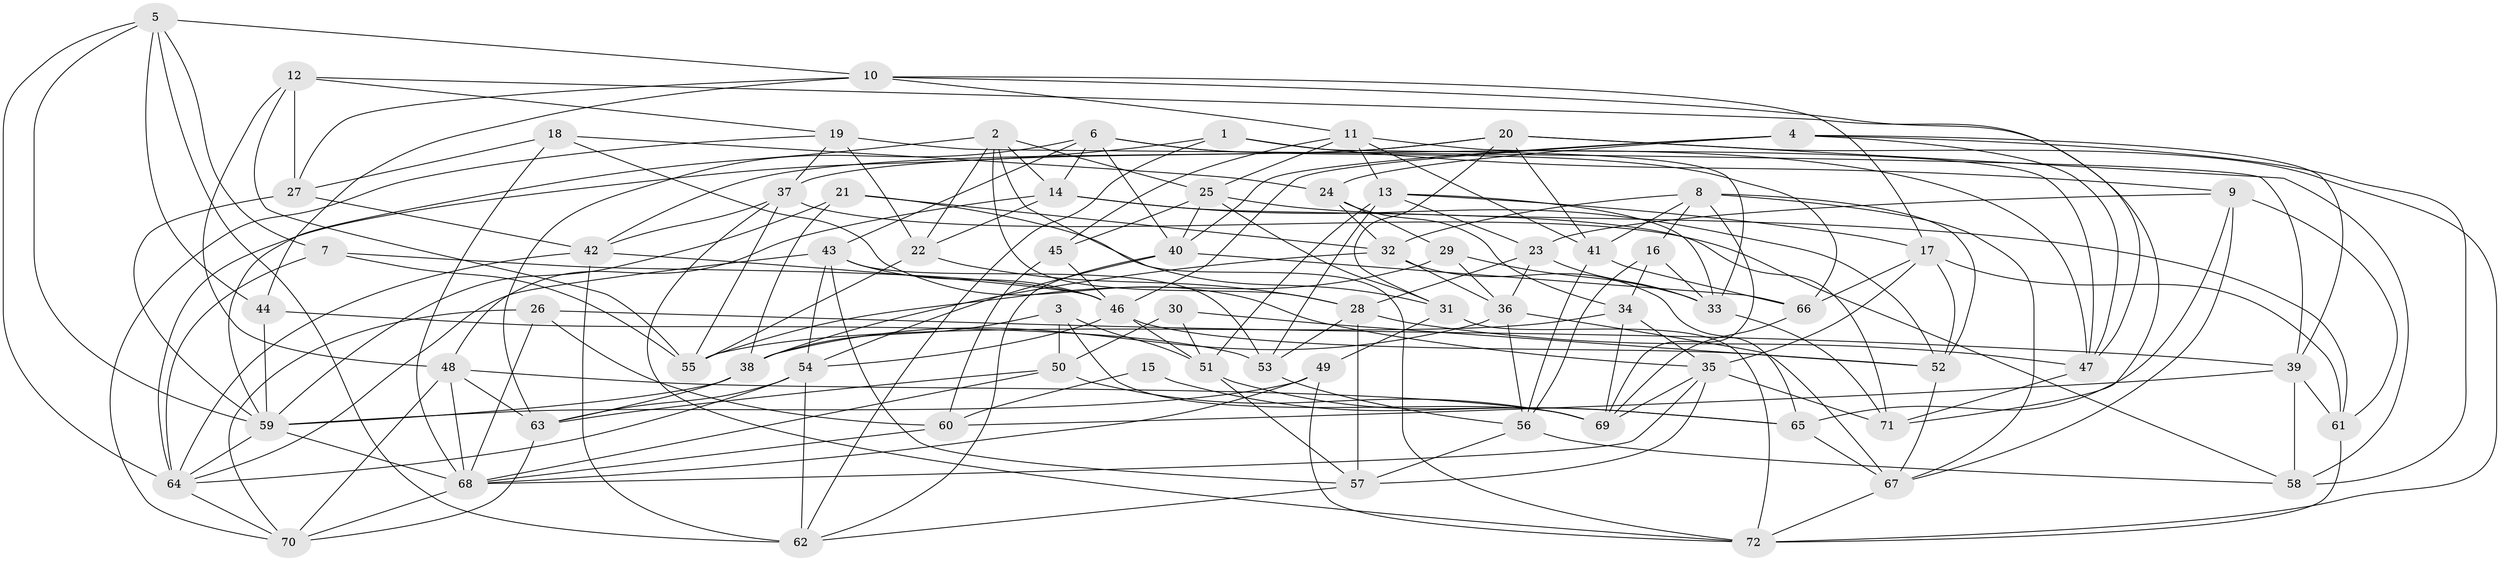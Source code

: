 // original degree distribution, {4: 1.0}
// Generated by graph-tools (version 1.1) at 2025/03/03/09/25 03:03:03]
// undirected, 72 vertices, 199 edges
graph export_dot {
graph [start="1"]
  node [color=gray90,style=filled];
  1;
  2;
  3;
  4;
  5;
  6;
  7;
  8;
  9;
  10;
  11;
  12;
  13;
  14;
  15;
  16;
  17;
  18;
  19;
  20;
  21;
  22;
  23;
  24;
  25;
  26;
  27;
  28;
  29;
  30;
  31;
  32;
  33;
  34;
  35;
  36;
  37;
  38;
  39;
  40;
  41;
  42;
  43;
  44;
  45;
  46;
  47;
  48;
  49;
  50;
  51;
  52;
  53;
  54;
  55;
  56;
  57;
  58;
  59;
  60;
  61;
  62;
  63;
  64;
  65;
  66;
  67;
  68;
  69;
  70;
  71;
  72;
  1 -- 9 [weight=1.0];
  1 -- 33 [weight=1.0];
  1 -- 62 [weight=1.0];
  1 -- 64 [weight=1.0];
  2 -- 14 [weight=1.0];
  2 -- 22 [weight=1.0];
  2 -- 25 [weight=1.0];
  2 -- 28 [weight=1.0];
  2 -- 59 [weight=1.0];
  2 -- 72 [weight=1.0];
  3 -- 38 [weight=1.0];
  3 -- 50 [weight=1.0];
  3 -- 51 [weight=1.0];
  3 -- 69 [weight=1.0];
  4 -- 24 [weight=1.0];
  4 -- 39 [weight=1.0];
  4 -- 40 [weight=1.0];
  4 -- 46 [weight=1.0];
  4 -- 47 [weight=1.0];
  4 -- 58 [weight=1.0];
  5 -- 7 [weight=1.0];
  5 -- 10 [weight=1.0];
  5 -- 44 [weight=1.0];
  5 -- 59 [weight=1.0];
  5 -- 62 [weight=1.0];
  5 -- 64 [weight=1.0];
  6 -- 14 [weight=1.0];
  6 -- 40 [weight=1.0];
  6 -- 43 [weight=1.0];
  6 -- 47 [weight=1.0];
  6 -- 63 [weight=1.0];
  6 -- 66 [weight=1.0];
  7 -- 46 [weight=1.0];
  7 -- 55 [weight=1.0];
  7 -- 64 [weight=1.0];
  8 -- 16 [weight=1.0];
  8 -- 32 [weight=1.0];
  8 -- 41 [weight=1.0];
  8 -- 52 [weight=1.0];
  8 -- 67 [weight=1.0];
  8 -- 69 [weight=1.0];
  9 -- 23 [weight=2.0];
  9 -- 61 [weight=1.0];
  9 -- 65 [weight=1.0];
  9 -- 67 [weight=1.0];
  10 -- 11 [weight=1.0];
  10 -- 17 [weight=1.0];
  10 -- 27 [weight=1.0];
  10 -- 44 [weight=1.0];
  10 -- 47 [weight=1.0];
  11 -- 13 [weight=1.0];
  11 -- 25 [weight=1.0];
  11 -- 41 [weight=1.0];
  11 -- 45 [weight=1.0];
  11 -- 47 [weight=1.0];
  12 -- 19 [weight=1.0];
  12 -- 27 [weight=2.0];
  12 -- 48 [weight=1.0];
  12 -- 55 [weight=1.0];
  12 -- 71 [weight=1.0];
  13 -- 17 [weight=1.0];
  13 -- 23 [weight=1.0];
  13 -- 33 [weight=1.0];
  13 -- 51 [weight=1.0];
  13 -- 53 [weight=1.0];
  14 -- 22 [weight=1.0];
  14 -- 48 [weight=1.0];
  14 -- 52 [weight=1.0];
  14 -- 71 [weight=1.0];
  15 -- 60 [weight=2.0];
  15 -- 65 [weight=2.0];
  16 -- 33 [weight=1.0];
  16 -- 34 [weight=1.0];
  16 -- 56 [weight=1.0];
  17 -- 35 [weight=1.0];
  17 -- 52 [weight=1.0];
  17 -- 61 [weight=1.0];
  17 -- 66 [weight=1.0];
  18 -- 24 [weight=2.0];
  18 -- 27 [weight=1.0];
  18 -- 35 [weight=1.0];
  18 -- 68 [weight=2.0];
  19 -- 22 [weight=2.0];
  19 -- 37 [weight=1.0];
  19 -- 39 [weight=1.0];
  19 -- 70 [weight=1.0];
  20 -- 31 [weight=1.0];
  20 -- 37 [weight=1.0];
  20 -- 41 [weight=1.0];
  20 -- 42 [weight=1.0];
  20 -- 58 [weight=1.0];
  20 -- 72 [weight=1.0];
  21 -- 31 [weight=1.0];
  21 -- 32 [weight=1.0];
  21 -- 38 [weight=1.0];
  21 -- 59 [weight=1.0];
  22 -- 28 [weight=1.0];
  22 -- 55 [weight=1.0];
  23 -- 28 [weight=1.0];
  23 -- 33 [weight=1.0];
  23 -- 36 [weight=1.0];
  24 -- 29 [weight=1.0];
  24 -- 32 [weight=1.0];
  24 -- 34 [weight=1.0];
  25 -- 31 [weight=1.0];
  25 -- 40 [weight=1.0];
  25 -- 45 [weight=1.0];
  25 -- 61 [weight=1.0];
  26 -- 39 [weight=1.0];
  26 -- 60 [weight=1.0];
  26 -- 68 [weight=1.0];
  26 -- 70 [weight=1.0];
  27 -- 42 [weight=1.0];
  27 -- 59 [weight=1.0];
  28 -- 47 [weight=1.0];
  28 -- 53 [weight=1.0];
  28 -- 57 [weight=1.0];
  29 -- 33 [weight=1.0];
  29 -- 36 [weight=1.0];
  29 -- 55 [weight=1.0];
  30 -- 50 [weight=2.0];
  30 -- 51 [weight=1.0];
  30 -- 52 [weight=1.0];
  31 -- 49 [weight=1.0];
  31 -- 72 [weight=2.0];
  32 -- 36 [weight=1.0];
  32 -- 38 [weight=1.0];
  32 -- 65 [weight=1.0];
  33 -- 71 [weight=1.0];
  34 -- 35 [weight=1.0];
  34 -- 55 [weight=1.0];
  34 -- 69 [weight=2.0];
  35 -- 57 [weight=1.0];
  35 -- 68 [weight=1.0];
  35 -- 69 [weight=1.0];
  35 -- 71 [weight=2.0];
  36 -- 38 [weight=1.0];
  36 -- 56 [weight=1.0];
  36 -- 67 [weight=1.0];
  37 -- 42 [weight=1.0];
  37 -- 55 [weight=1.0];
  37 -- 58 [weight=1.0];
  37 -- 72 [weight=1.0];
  38 -- 59 [weight=1.0];
  38 -- 63 [weight=1.0];
  39 -- 58 [weight=2.0];
  39 -- 60 [weight=1.0];
  39 -- 61 [weight=2.0];
  40 -- 54 [weight=1.0];
  40 -- 62 [weight=1.0];
  40 -- 66 [weight=1.0];
  41 -- 56 [weight=1.0];
  41 -- 66 [weight=2.0];
  42 -- 46 [weight=1.0];
  42 -- 62 [weight=1.0];
  42 -- 64 [weight=1.0];
  43 -- 46 [weight=1.0];
  43 -- 53 [weight=1.0];
  43 -- 54 [weight=1.0];
  43 -- 57 [weight=1.0];
  43 -- 64 [weight=1.0];
  44 -- 53 [weight=2.0];
  44 -- 59 [weight=2.0];
  45 -- 46 [weight=1.0];
  45 -- 60 [weight=1.0];
  46 -- 51 [weight=1.0];
  46 -- 52 [weight=1.0];
  46 -- 54 [weight=1.0];
  47 -- 71 [weight=1.0];
  48 -- 63 [weight=1.0];
  48 -- 68 [weight=1.0];
  48 -- 69 [weight=1.0];
  48 -- 70 [weight=1.0];
  49 -- 59 [weight=1.0];
  49 -- 68 [weight=1.0];
  49 -- 72 [weight=1.0];
  50 -- 63 [weight=1.0];
  50 -- 68 [weight=1.0];
  50 -- 69 [weight=1.0];
  51 -- 57 [weight=1.0];
  51 -- 65 [weight=1.0];
  52 -- 67 [weight=1.0];
  53 -- 56 [weight=1.0];
  54 -- 62 [weight=1.0];
  54 -- 63 [weight=1.0];
  54 -- 64 [weight=1.0];
  56 -- 57 [weight=1.0];
  56 -- 58 [weight=1.0];
  57 -- 62 [weight=1.0];
  59 -- 64 [weight=1.0];
  59 -- 68 [weight=1.0];
  60 -- 68 [weight=1.0];
  61 -- 72 [weight=1.0];
  63 -- 70 [weight=1.0];
  64 -- 70 [weight=1.0];
  65 -- 67 [weight=1.0];
  66 -- 69 [weight=1.0];
  67 -- 72 [weight=1.0];
  68 -- 70 [weight=1.0];
}
